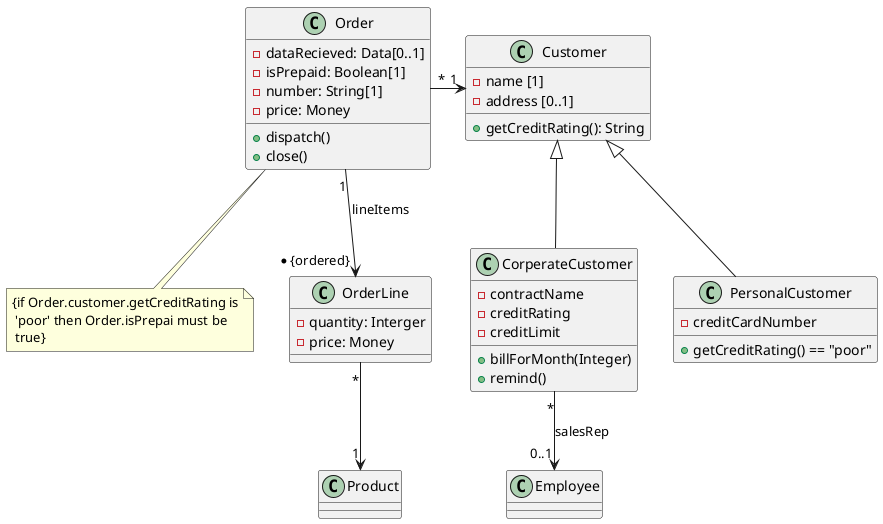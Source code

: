 @startuml

note "{if Order.customer.getCreditRating is\n 'poor' then Order.isPrepai must be\n true}" as n
Order .. n
Order "1" --> "*{ordered}" OrderLine : lineItems
Order "*" -> "1" Customer
OrderLine "*" --> "1" Product
Customer <|-- CorperateCustomer
Customer <|-- PersonalCustomer
CorperateCustomer "*" --> "0..1" Employee : salesRep


class Order {
    - dataRecieved: Data[0..1]
    - isPrepaid: Boolean[1]
    - number: String[1]
    - price: Money
    + dispatch()
    + close()
}

class OrderLine {
    - quantity: Interger
    - price: Money
}

class Product

class Customer {
    - name [1]
    - address [0..1]
    + getCreditRating(): String
}

class CorperateCustomer {
    - contractName
    - creditRating
    - creditLimit
    + billForMonth(Integer)
    + remind()
}
class PersonalCustomer {
    - creditCardNumber
    + getCreditRating() == "poor"
}
@enduml